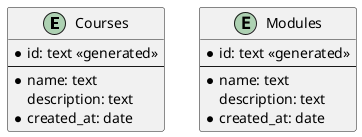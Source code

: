@startuml

entity Courses {
  * id: text <<generated>>
  --
  * name: text
    description: text
  * created_at: date
}

entity Modules {
  * id: text <<generated>>
  --
  * name: text
  description: text
  * created_at: date
}

@enduml
